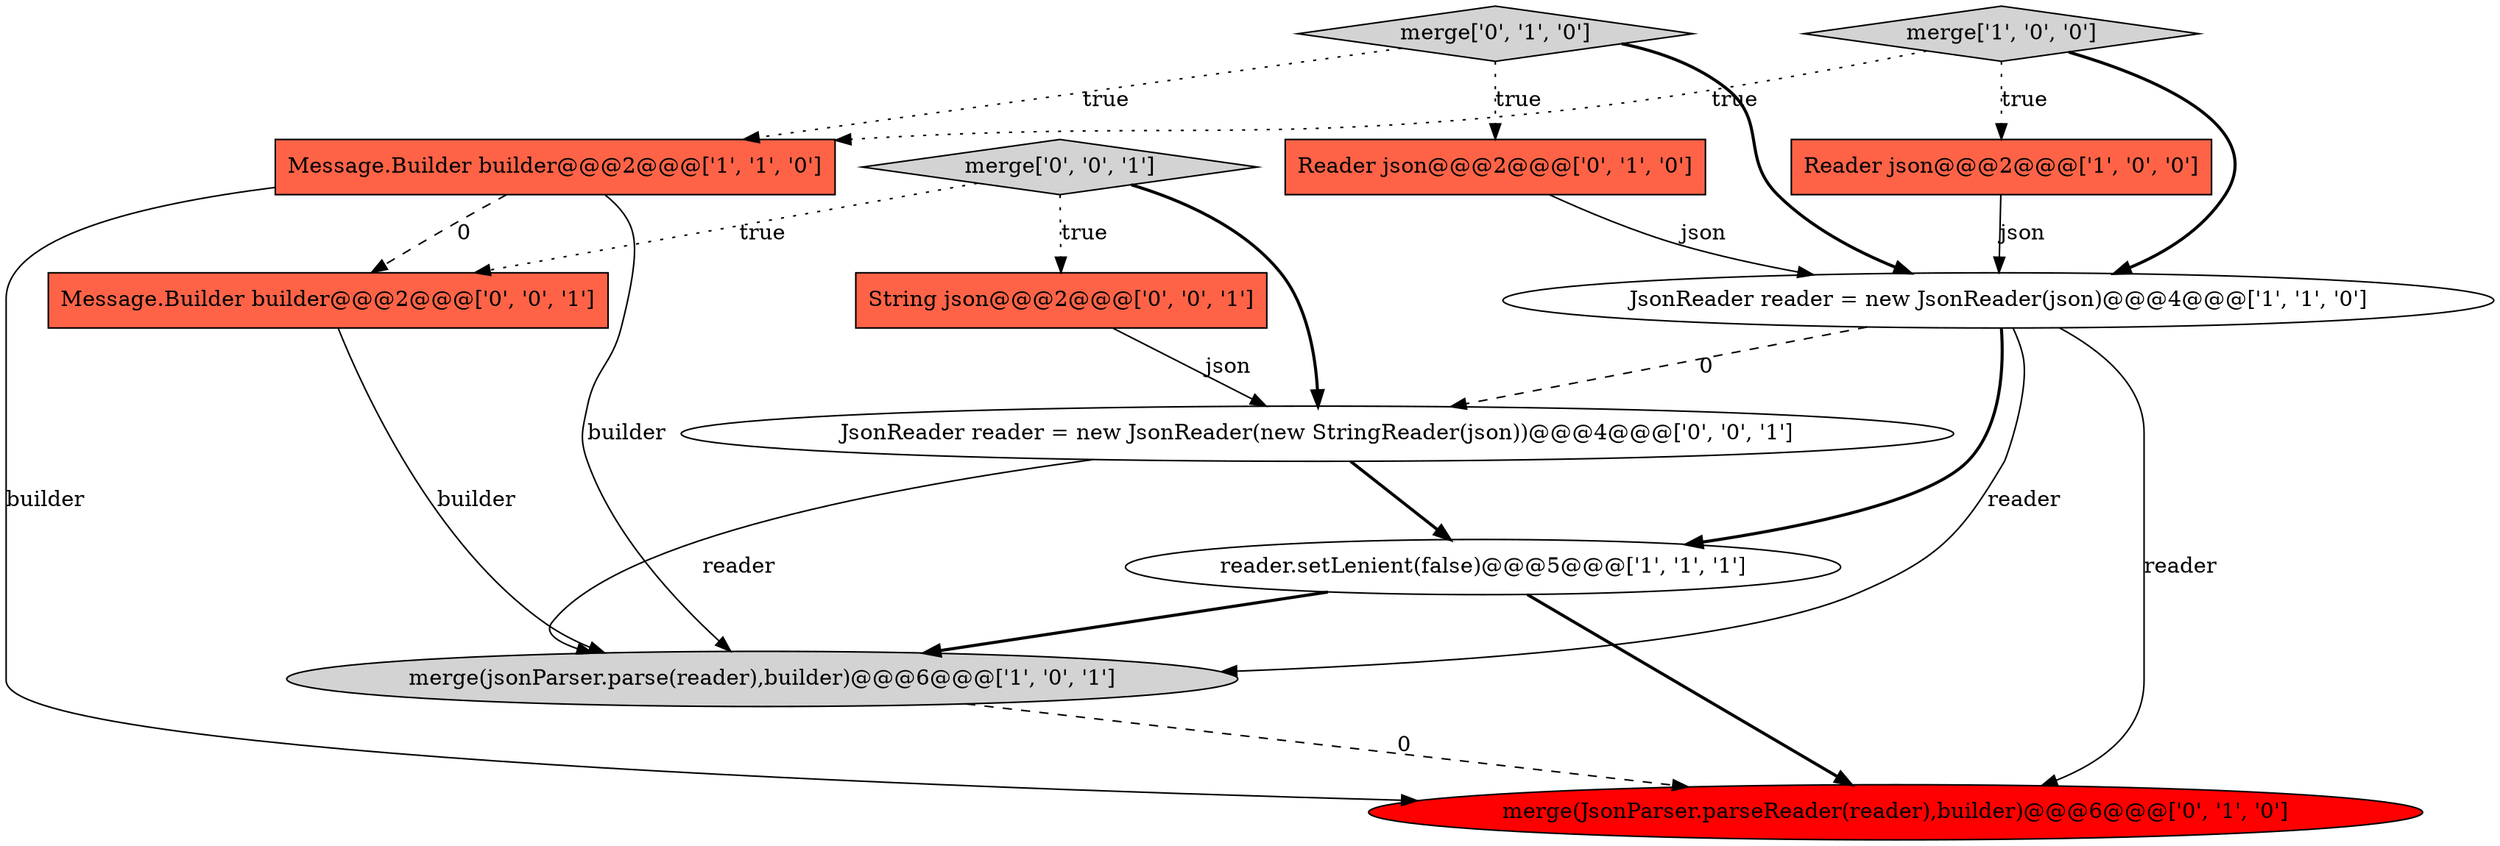 digraph {
2 [style = filled, label = "Reader json@@@2@@@['1', '0', '0']", fillcolor = tomato, shape = box image = "AAA0AAABBB1BBB"];
3 [style = filled, label = "Message.Builder builder@@@2@@@['1', '1', '0']", fillcolor = tomato, shape = box image = "AAA0AAABBB1BBB"];
8 [style = filled, label = "merge(JsonParser.parseReader(reader),builder)@@@6@@@['0', '1', '0']", fillcolor = red, shape = ellipse image = "AAA1AAABBB2BBB"];
0 [style = filled, label = "JsonReader reader = new JsonReader(json)@@@4@@@['1', '1', '0']", fillcolor = white, shape = ellipse image = "AAA0AAABBB1BBB"];
4 [style = filled, label = "merge(jsonParser.parse(reader),builder)@@@6@@@['1', '0', '1']", fillcolor = lightgray, shape = ellipse image = "AAA0AAABBB1BBB"];
9 [style = filled, label = "String json@@@2@@@['0', '0', '1']", fillcolor = tomato, shape = box image = "AAA0AAABBB3BBB"];
10 [style = filled, label = "Message.Builder builder@@@2@@@['0', '0', '1']", fillcolor = tomato, shape = box image = "AAA0AAABBB3BBB"];
12 [style = filled, label = "merge['0', '0', '1']", fillcolor = lightgray, shape = diamond image = "AAA0AAABBB3BBB"];
11 [style = filled, label = "JsonReader reader = new JsonReader(new StringReader(json))@@@4@@@['0', '0', '1']", fillcolor = white, shape = ellipse image = "AAA0AAABBB3BBB"];
6 [style = filled, label = "merge['0', '1', '0']", fillcolor = lightgray, shape = diamond image = "AAA0AAABBB2BBB"];
5 [style = filled, label = "reader.setLenient(false)@@@5@@@['1', '1', '1']", fillcolor = white, shape = ellipse image = "AAA0AAABBB1BBB"];
7 [style = filled, label = "Reader json@@@2@@@['0', '1', '0']", fillcolor = tomato, shape = box image = "AAA0AAABBB2BBB"];
1 [style = filled, label = "merge['1', '0', '0']", fillcolor = lightgray, shape = diamond image = "AAA0AAABBB1BBB"];
5->8 [style = bold, label=""];
9->11 [style = solid, label="json"];
0->8 [style = solid, label="reader"];
3->4 [style = solid, label="builder"];
12->11 [style = bold, label=""];
3->8 [style = solid, label="builder"];
0->11 [style = dashed, label="0"];
6->0 [style = bold, label=""];
1->0 [style = bold, label=""];
11->4 [style = solid, label="reader"];
1->3 [style = dotted, label="true"];
11->5 [style = bold, label=""];
7->0 [style = solid, label="json"];
2->0 [style = solid, label="json"];
12->10 [style = dotted, label="true"];
5->4 [style = bold, label=""];
10->4 [style = solid, label="builder"];
4->8 [style = dashed, label="0"];
6->7 [style = dotted, label="true"];
0->4 [style = solid, label="reader"];
3->10 [style = dashed, label="0"];
1->2 [style = dotted, label="true"];
6->3 [style = dotted, label="true"];
0->5 [style = bold, label=""];
12->9 [style = dotted, label="true"];
}
